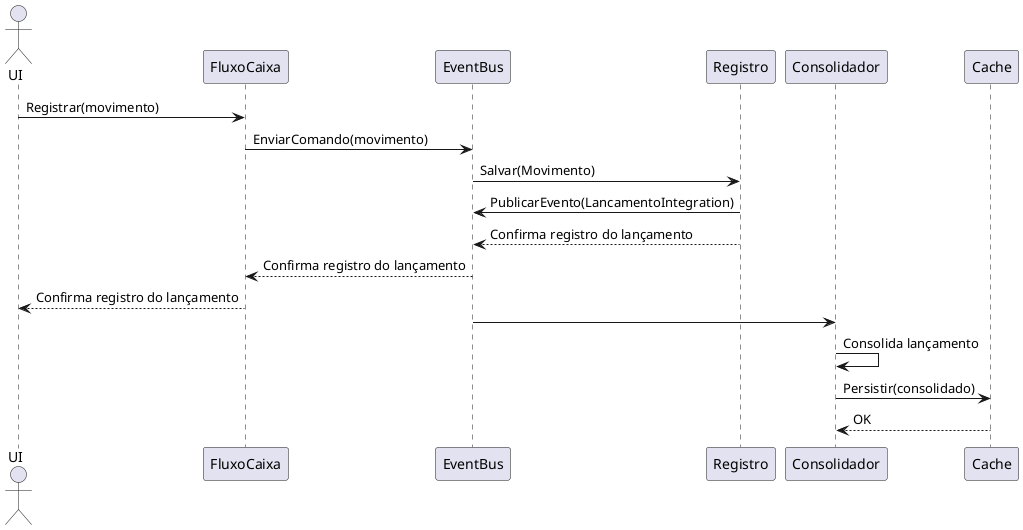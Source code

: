 @startuml

actor "UI"

"UI"-> FluxoCaixa: Registrar(movimento)
"FluxoCaixa"-> EventBus: EnviarComando(movimento)
"EventBus"-> Registro: Salvar(Movimento)
"EventBus" <- Registro: PublicarEvento(LancamentoIntegration)
"EventBus" <-- Registro: Confirma registro do lançamento
"FluxoCaixa" <-- EventBus: Confirma registro do lançamento
"UI" <-- FluxoCaixa: Confirma registro do lançamento

"EventBus" -> Consolidador: 
"Consolidador" -> Consolidador: Consolida lançamento
"Consolidador" -> Cache : Persistir(consolidado)
"Consolidador" <-- Cache : OK

@enduml